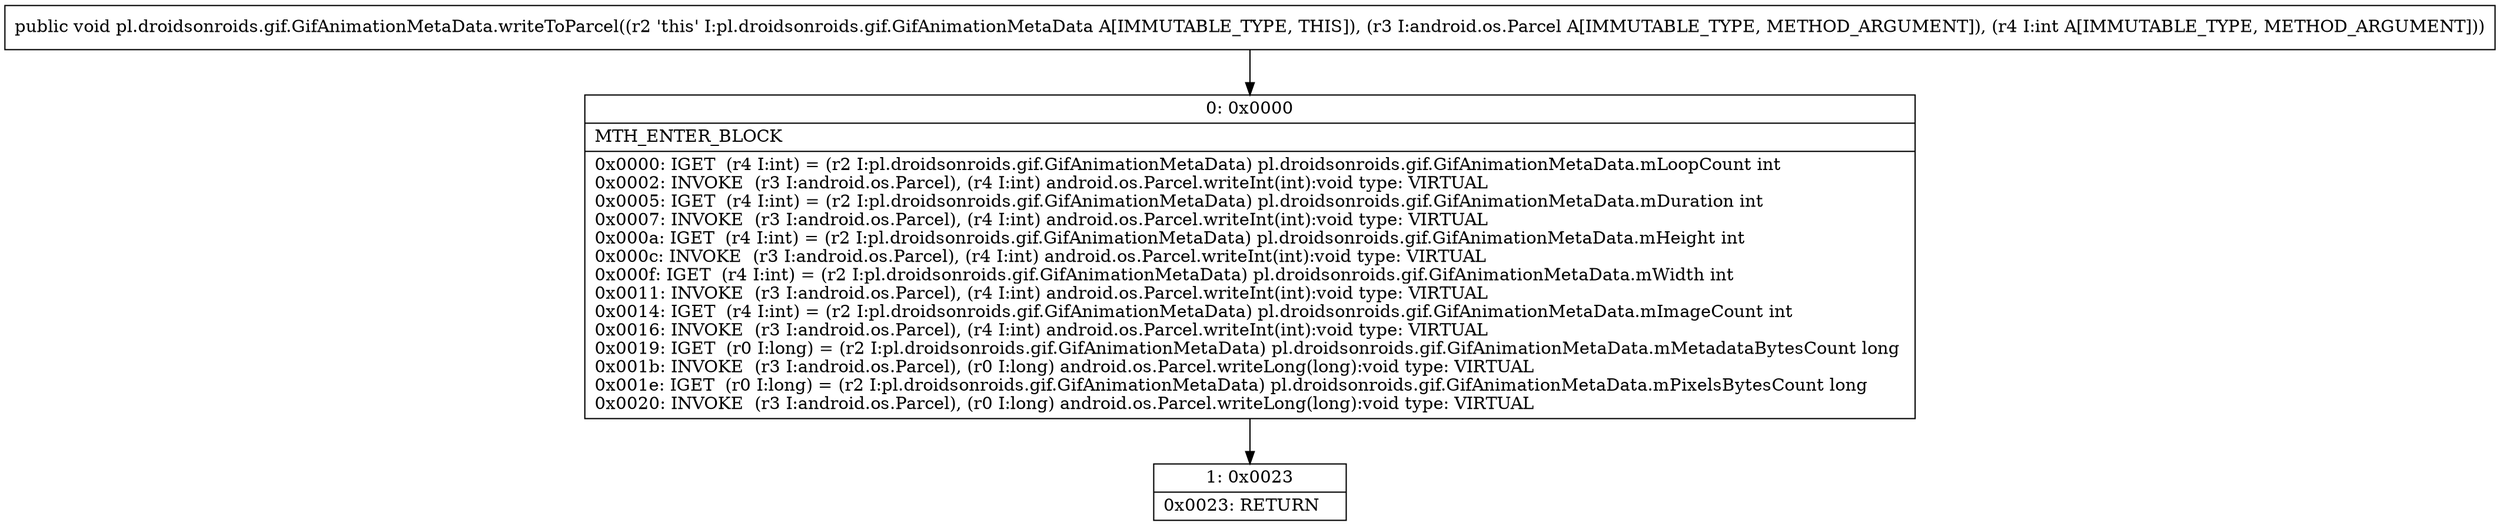 digraph "CFG forpl.droidsonroids.gif.GifAnimationMetaData.writeToParcel(Landroid\/os\/Parcel;I)V" {
Node_0 [shape=record,label="{0\:\ 0x0000|MTH_ENTER_BLOCK\l|0x0000: IGET  (r4 I:int) = (r2 I:pl.droidsonroids.gif.GifAnimationMetaData) pl.droidsonroids.gif.GifAnimationMetaData.mLoopCount int \l0x0002: INVOKE  (r3 I:android.os.Parcel), (r4 I:int) android.os.Parcel.writeInt(int):void type: VIRTUAL \l0x0005: IGET  (r4 I:int) = (r2 I:pl.droidsonroids.gif.GifAnimationMetaData) pl.droidsonroids.gif.GifAnimationMetaData.mDuration int \l0x0007: INVOKE  (r3 I:android.os.Parcel), (r4 I:int) android.os.Parcel.writeInt(int):void type: VIRTUAL \l0x000a: IGET  (r4 I:int) = (r2 I:pl.droidsonroids.gif.GifAnimationMetaData) pl.droidsonroids.gif.GifAnimationMetaData.mHeight int \l0x000c: INVOKE  (r3 I:android.os.Parcel), (r4 I:int) android.os.Parcel.writeInt(int):void type: VIRTUAL \l0x000f: IGET  (r4 I:int) = (r2 I:pl.droidsonroids.gif.GifAnimationMetaData) pl.droidsonroids.gif.GifAnimationMetaData.mWidth int \l0x0011: INVOKE  (r3 I:android.os.Parcel), (r4 I:int) android.os.Parcel.writeInt(int):void type: VIRTUAL \l0x0014: IGET  (r4 I:int) = (r2 I:pl.droidsonroids.gif.GifAnimationMetaData) pl.droidsonroids.gif.GifAnimationMetaData.mImageCount int \l0x0016: INVOKE  (r3 I:android.os.Parcel), (r4 I:int) android.os.Parcel.writeInt(int):void type: VIRTUAL \l0x0019: IGET  (r0 I:long) = (r2 I:pl.droidsonroids.gif.GifAnimationMetaData) pl.droidsonroids.gif.GifAnimationMetaData.mMetadataBytesCount long \l0x001b: INVOKE  (r3 I:android.os.Parcel), (r0 I:long) android.os.Parcel.writeLong(long):void type: VIRTUAL \l0x001e: IGET  (r0 I:long) = (r2 I:pl.droidsonroids.gif.GifAnimationMetaData) pl.droidsonroids.gif.GifAnimationMetaData.mPixelsBytesCount long \l0x0020: INVOKE  (r3 I:android.os.Parcel), (r0 I:long) android.os.Parcel.writeLong(long):void type: VIRTUAL \l}"];
Node_1 [shape=record,label="{1\:\ 0x0023|0x0023: RETURN   \l}"];
MethodNode[shape=record,label="{public void pl.droidsonroids.gif.GifAnimationMetaData.writeToParcel((r2 'this' I:pl.droidsonroids.gif.GifAnimationMetaData A[IMMUTABLE_TYPE, THIS]), (r3 I:android.os.Parcel A[IMMUTABLE_TYPE, METHOD_ARGUMENT]), (r4 I:int A[IMMUTABLE_TYPE, METHOD_ARGUMENT])) }"];
MethodNode -> Node_0;
Node_0 -> Node_1;
}


